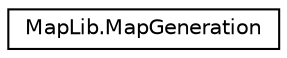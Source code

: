 digraph "Graphical Class Hierarchy"
{
 // LATEX_PDF_SIZE
  edge [fontname="Helvetica",fontsize="10",labelfontname="Helvetica",labelfontsize="10"];
  node [fontname="Helvetica",fontsize="10",shape=record];
  rankdir="LR";
  Node0 [label="MapLib.MapGeneration",height=0.2,width=0.4,color="black", fillcolor="white", style="filled",URL="$class_map_lib_1_1_map_generation.html",tooltip=" "];
}
